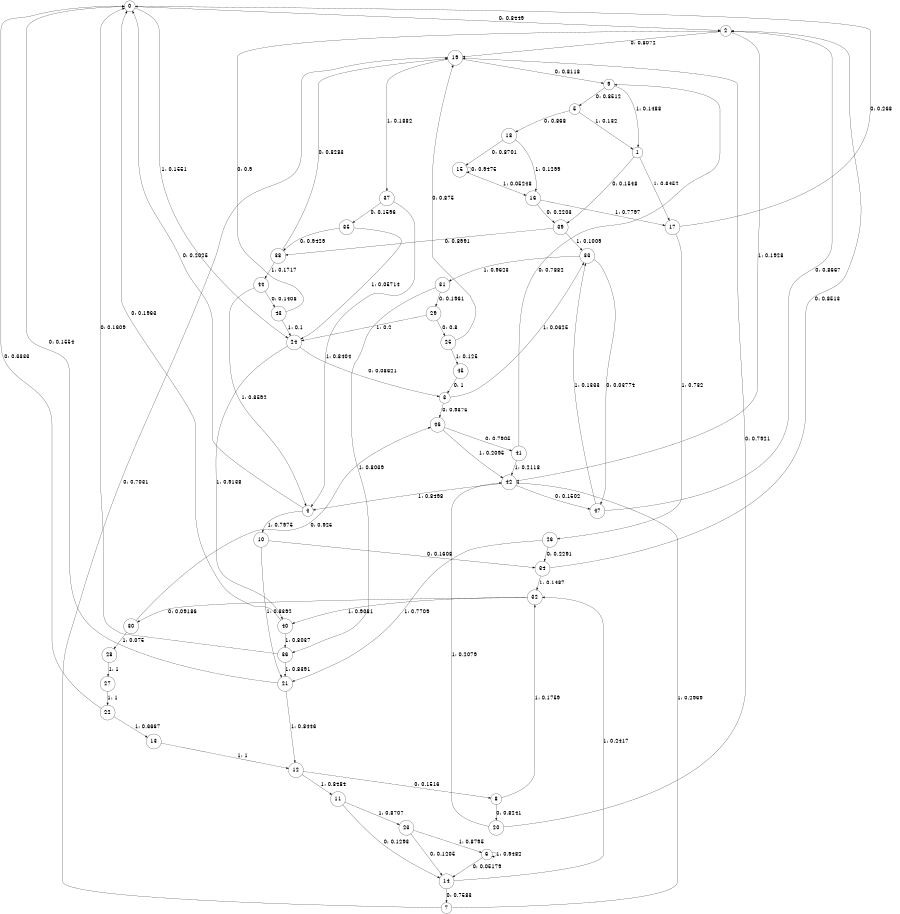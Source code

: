 digraph "ch24face_outputL9" {
size = "6,8.5";
ratio = "fill";
node [shape = circle];
node [fontsize = 24];
edge [fontsize = 24];
0 -> 2 [label = "0: 0.8449   "];
0 -> 24 [label = "1: 0.1551   "];
1 -> 39 [label = "0: 0.1548   "];
1 -> 17 [label = "1: 0.8452   "];
2 -> 19 [label = "0: 0.8072   "];
2 -> 42 [label = "1: 0.1928   "];
3 -> 46 [label = "0: 0.9375   "];
3 -> 33 [label = "1: 0.0625   "];
4 -> 0 [label = "0: 0.2025   "];
4 -> 10 [label = "1: 0.7975   "];
5 -> 18 [label = "0: 0.868    "];
5 -> 1 [label = "1: 0.132    "];
6 -> 14 [label = "0: 0.05179  "];
6 -> 6 [label = "1: 0.9482   "];
7 -> 19 [label = "0: 0.7031   "];
7 -> 42 [label = "1: 0.2969   "];
8 -> 20 [label = "0: 0.8241   "];
8 -> 32 [label = "1: 0.1759   "];
9 -> 5 [label = "0: 0.8512   "];
9 -> 1 [label = "1: 0.1488   "];
10 -> 34 [label = "0: 0.1608   "];
10 -> 21 [label = "1: 0.8392   "];
11 -> 14 [label = "0: 0.1293   "];
11 -> 23 [label = "1: 0.8707   "];
12 -> 8 [label = "0: 0.1516   "];
12 -> 11 [label = "1: 0.8484   "];
13 -> 12 [label = "1: 1        "];
14 -> 7 [label = "0: 0.7583   "];
14 -> 32 [label = "1: 0.2417   "];
15 -> 15 [label = "0: 0.9475   "];
15 -> 16 [label = "1: 0.05248  "];
16 -> 39 [label = "0: 0.2203   "];
16 -> 17 [label = "1: 0.7797   "];
17 -> 0 [label = "0: 0.268    "];
17 -> 26 [label = "1: 0.732    "];
18 -> 15 [label = "0: 0.8701   "];
18 -> 16 [label = "1: 0.1299   "];
19 -> 9 [label = "0: 0.8118   "];
19 -> 37 [label = "1: 0.1882   "];
20 -> 19 [label = "0: 0.7921   "];
20 -> 42 [label = "1: 0.2079   "];
21 -> 0 [label = "0: 0.1554   "];
21 -> 12 [label = "1: 0.8446   "];
22 -> 0 [label = "0: 0.3333   "];
22 -> 13 [label = "1: 0.6667   "];
23 -> 14 [label = "0: 0.1205   "];
23 -> 6 [label = "1: 0.8795   "];
24 -> 3 [label = "0: 0.08621  "];
24 -> 40 [label = "1: 0.9138   "];
25 -> 19 [label = "0: 0.875    "];
25 -> 45 [label = "1: 0.125    "];
26 -> 34 [label = "0: 0.2291   "];
26 -> 21 [label = "1: 0.7709   "];
27 -> 22 [label = "1: 1        "];
28 -> 27 [label = "1: 1        "];
29 -> 25 [label = "0: 0.8      "];
29 -> 24 [label = "1: 0.2      "];
30 -> 46 [label = "0: 0.925    "];
30 -> 28 [label = "1: 0.075    "];
31 -> 29 [label = "0: 0.1961   "];
31 -> 36 [label = "1: 0.8039   "];
32 -> 30 [label = "0: 0.09186  "];
32 -> 40 [label = "1: 0.9081   "];
33 -> 47 [label = "0: 0.03774  "];
33 -> 31 [label = "1: 0.9623   "];
34 -> 2 [label = "0: 0.8513   "];
34 -> 32 [label = "1: 0.1487   "];
35 -> 38 [label = "0: 0.9429   "];
35 -> 24 [label = "1: 0.05714  "];
36 -> 0 [label = "0: 0.1609   "];
36 -> 21 [label = "1: 0.8391   "];
37 -> 35 [label = "0: 0.1596   "];
37 -> 4 [label = "1: 0.8404   "];
38 -> 19 [label = "0: 0.8283   "];
38 -> 44 [label = "1: 0.1717   "];
39 -> 38 [label = "0: 0.8991   "];
39 -> 33 [label = "1: 0.1009   "];
40 -> 0 [label = "0: 0.1963   "];
40 -> 36 [label = "1: 0.8037   "];
41 -> 9 [label = "0: 0.7882   "];
41 -> 42 [label = "1: 0.2118   "];
42 -> 47 [label = "0: 0.1502   "];
42 -> 4 [label = "1: 0.8498   "];
43 -> 2 [label = "0: 0.9      "];
43 -> 24 [label = "1: 0.1      "];
44 -> 43 [label = "0: 0.1408   "];
44 -> 4 [label = "1: 0.8592   "];
45 -> 3 [label = "0: 1        "];
46 -> 41 [label = "0: 0.7905   "];
46 -> 42 [label = "1: 0.2095   "];
47 -> 2 [label = "0: 0.8667   "];
47 -> 33 [label = "1: 0.1333   "];
}